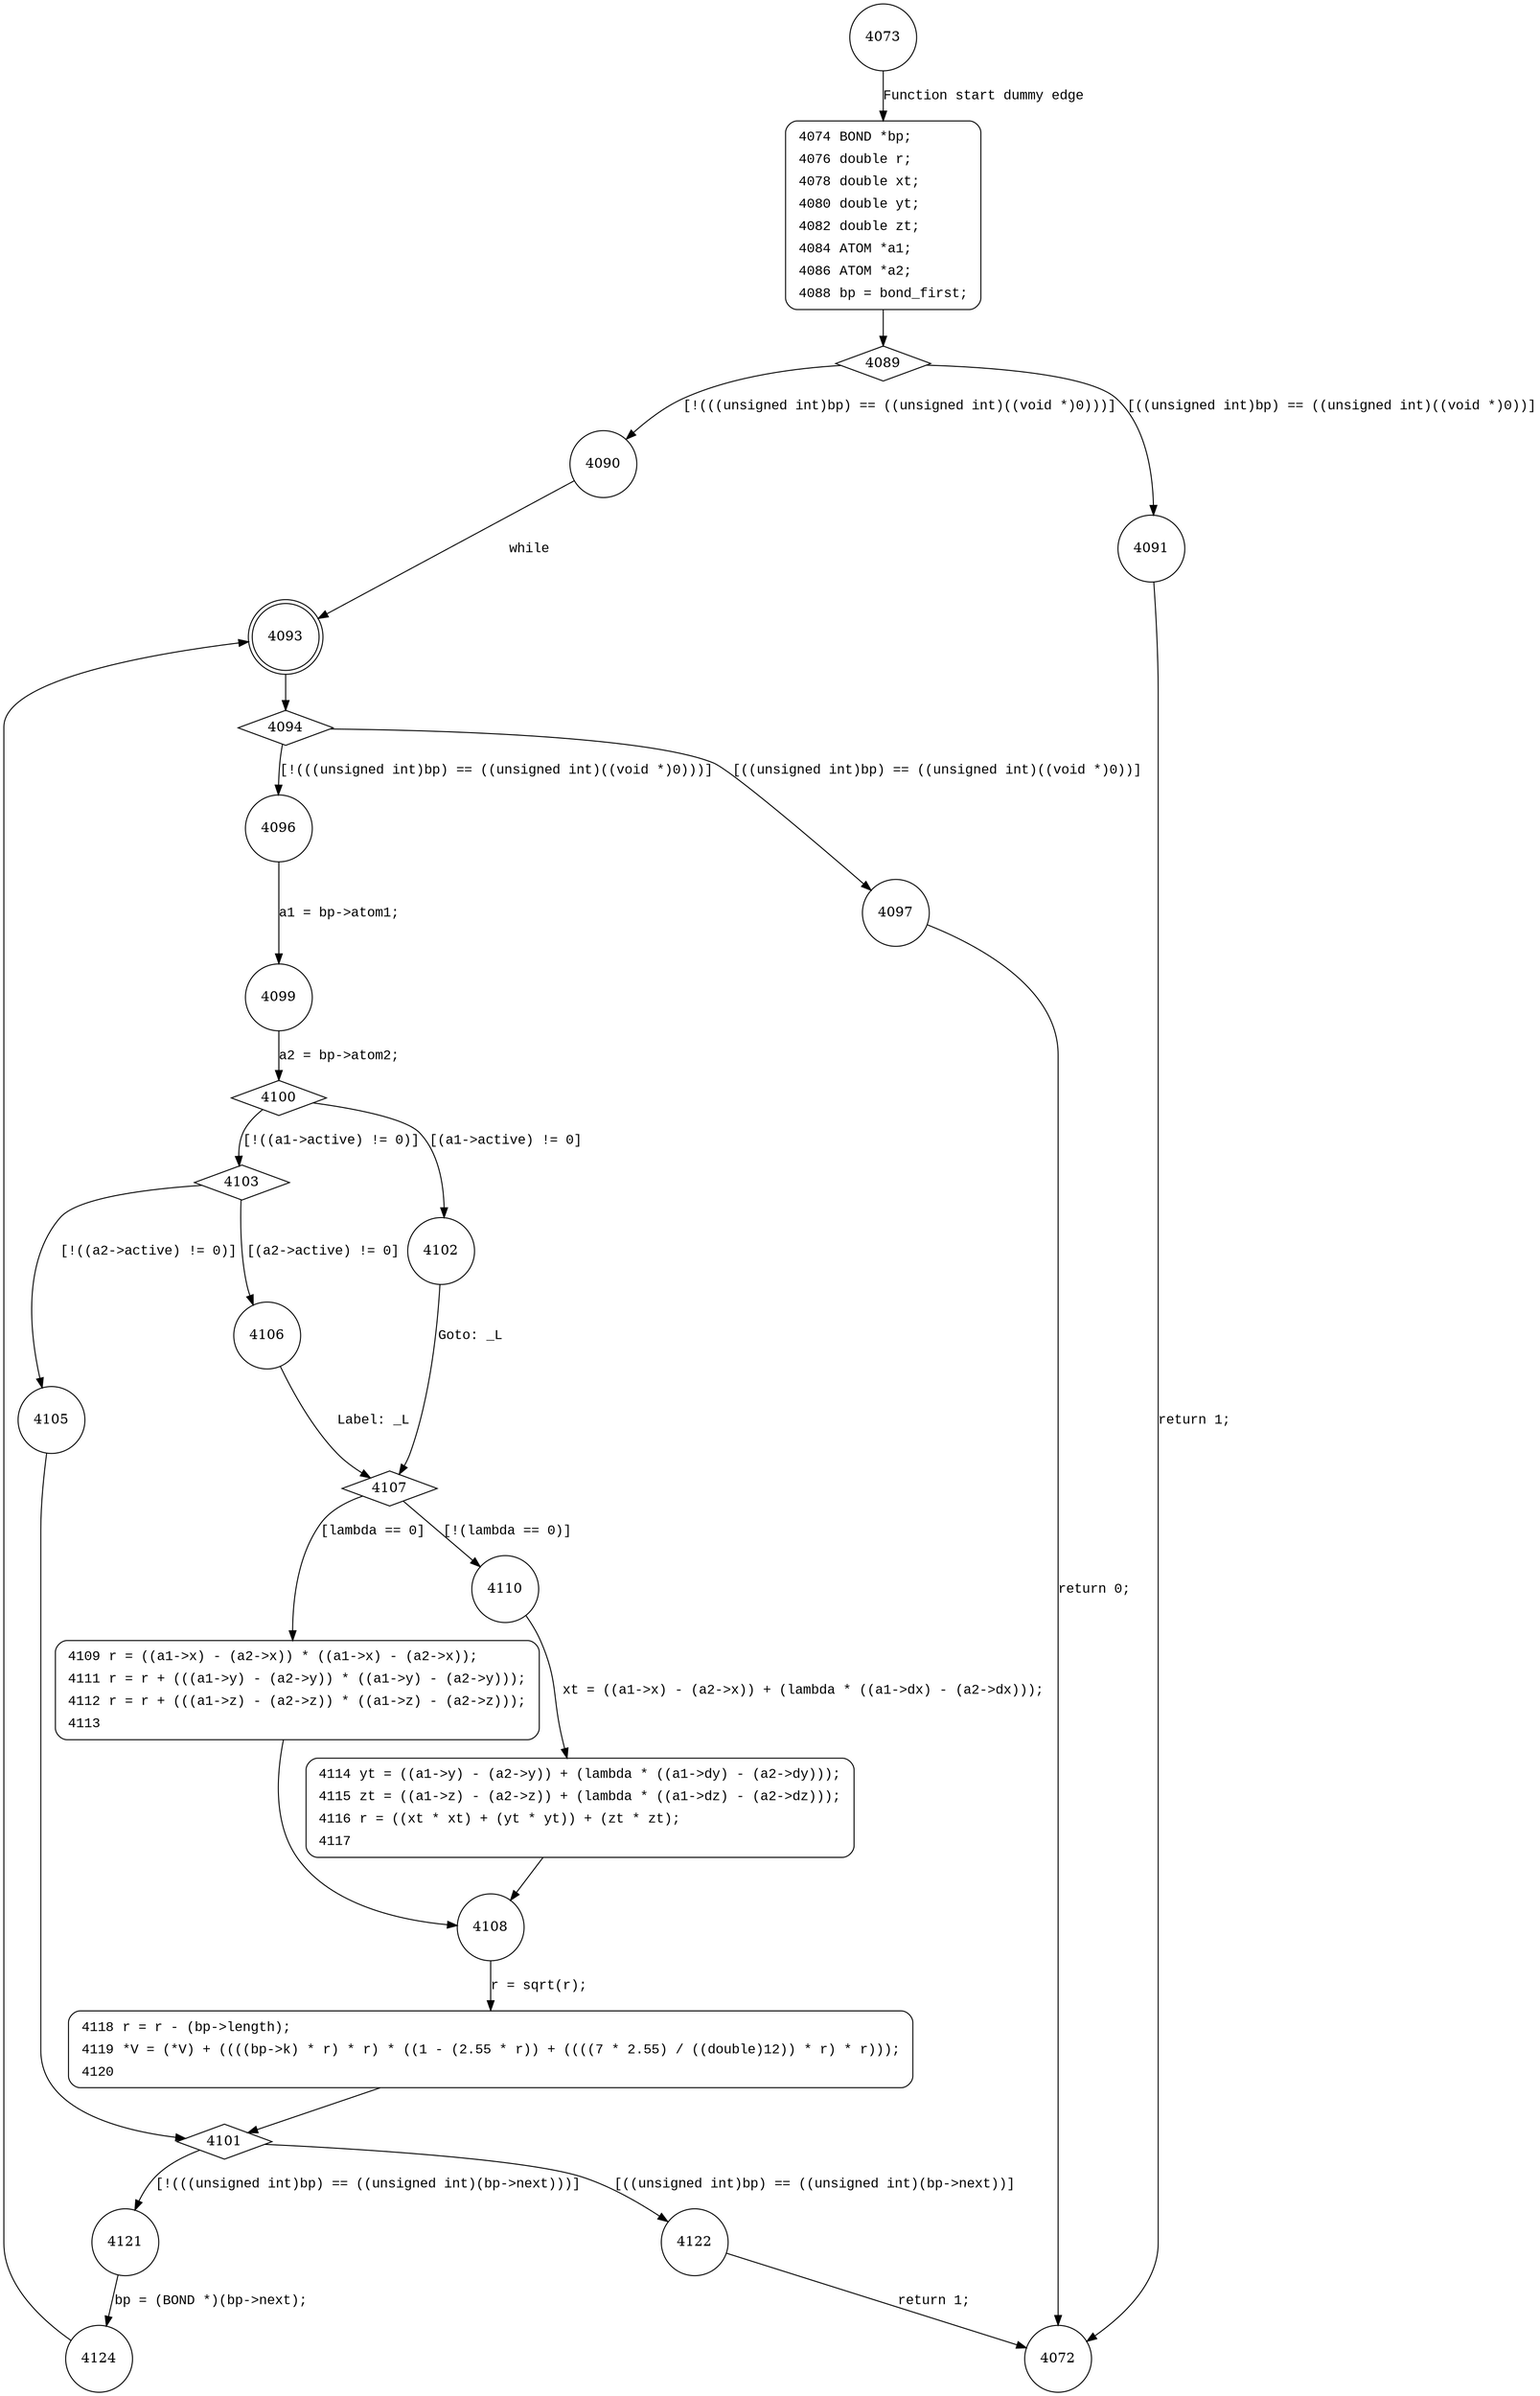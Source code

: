 digraph v_mmbond {
4073 [shape="circle"]
4074 [shape="circle"]
4089 [shape="diamond"]
4090 [shape="circle"]
4091 [shape="circle"]
4093 [shape="doublecircle"]
4094 [shape="diamond"]
4096 [shape="circle"]
4097 [shape="circle"]
4099 [shape="circle"]
4100 [shape="diamond"]
4103 [shape="diamond"]
4102 [shape="circle"]
4107 [shape="diamond"]
4110 [shape="circle"]
4109 [shape="circle"]
4108 [shape="circle"]
4118 [shape="circle"]
4101 [shape="diamond"]
4121 [shape="circle"]
4122 [shape="circle"]
4124 [shape="circle"]
4114 [shape="circle"]
4105 [shape="circle"]
4106 [shape="circle"]
4072 [shape="circle"]
4074 [style="filled,bold" penwidth="1" fillcolor="white" fontname="Courier New" shape="Mrecord" label=<<table border="0" cellborder="0" cellpadding="3" bgcolor="white"><tr><td align="right">4074</td><td align="left">BOND *bp;</td></tr><tr><td align="right">4076</td><td align="left">double r;</td></tr><tr><td align="right">4078</td><td align="left">double xt;</td></tr><tr><td align="right">4080</td><td align="left">double yt;</td></tr><tr><td align="right">4082</td><td align="left">double zt;</td></tr><tr><td align="right">4084</td><td align="left">ATOM *a1;</td></tr><tr><td align="right">4086</td><td align="left">ATOM *a2;</td></tr><tr><td align="right">4088</td><td align="left">bp = bond_first;</td></tr></table>>]
4074 -> 4089[label=""]
4109 [style="filled,bold" penwidth="1" fillcolor="white" fontname="Courier New" shape="Mrecord" label=<<table border="0" cellborder="0" cellpadding="3" bgcolor="white"><tr><td align="right">4109</td><td align="left">r = ((a1-&gt;x) - (a2-&gt;x)) * ((a1-&gt;x) - (a2-&gt;x));</td></tr><tr><td align="right">4111</td><td align="left">r = r + (((a1-&gt;y) - (a2-&gt;y)) * ((a1-&gt;y) - (a2-&gt;y)));</td></tr><tr><td align="right">4112</td><td align="left">r = r + (((a1-&gt;z) - (a2-&gt;z)) * ((a1-&gt;z) - (a2-&gt;z)));</td></tr><tr><td align="right">4113</td><td align="left"></td></tr></table>>]
4109 -> 4108[label=""]
4118 [style="filled,bold" penwidth="1" fillcolor="white" fontname="Courier New" shape="Mrecord" label=<<table border="0" cellborder="0" cellpadding="3" bgcolor="white"><tr><td align="right">4118</td><td align="left">r = r - (bp-&gt;length);</td></tr><tr><td align="right">4119</td><td align="left">*V = (*V) + ((((bp-&gt;k) * r) * r) * ((1 - (2.55 * r)) + ((((7 * 2.55) / ((double)12)) * r) * r)));</td></tr><tr><td align="right">4120</td><td align="left"></td></tr></table>>]
4118 -> 4101[label=""]
4114 [style="filled,bold" penwidth="1" fillcolor="white" fontname="Courier New" shape="Mrecord" label=<<table border="0" cellborder="0" cellpadding="3" bgcolor="white"><tr><td align="right">4114</td><td align="left">yt = ((a1-&gt;y) - (a2-&gt;y)) + (lambda * ((a1-&gt;dy) - (a2-&gt;dy)));</td></tr><tr><td align="right">4115</td><td align="left">zt = ((a1-&gt;z) - (a2-&gt;z)) + (lambda * ((a1-&gt;dz) - (a2-&gt;dz)));</td></tr><tr><td align="right">4116</td><td align="left">r = ((xt * xt) + (yt * yt)) + (zt * zt);</td></tr><tr><td align="right">4117</td><td align="left"></td></tr></table>>]
4114 -> 4108[label=""]
4073 -> 4074 [label="Function start dummy edge" fontname="Courier New"]
4089 -> 4090 [label="[!(((unsigned int)bp) == ((unsigned int)((void *)0)))]" fontname="Courier New"]
4089 -> 4091 [label="[((unsigned int)bp) == ((unsigned int)((void *)0))]" fontname="Courier New"]
4090 -> 4093 [label="while" fontname="Courier New"]
4093 -> 4094 [label="" fontname="Courier New"]
4094 -> 4096 [label="[!(((unsigned int)bp) == ((unsigned int)((void *)0)))]" fontname="Courier New"]
4094 -> 4097 [label="[((unsigned int)bp) == ((unsigned int)((void *)0))]" fontname="Courier New"]
4096 -> 4099 [label="a1 = bp->atom1;" fontname="Courier New"]
4100 -> 4103 [label="[!((a1->active) != 0)]" fontname="Courier New"]
4100 -> 4102 [label="[(a1->active) != 0]" fontname="Courier New"]
4107 -> 4110 [label="[!(lambda == 0)]" fontname="Courier New"]
4107 -> 4109 [label="[lambda == 0]" fontname="Courier New"]
4108 -> 4118 [label="r = sqrt(r);" fontname="Courier New"]
4101 -> 4121 [label="[!(((unsigned int)bp) == ((unsigned int)(bp->next)))]" fontname="Courier New"]
4101 -> 4122 [label="[((unsigned int)bp) == ((unsigned int)(bp->next))]" fontname="Courier New"]
4121 -> 4124 [label="bp = (BOND *)(bp->next);" fontname="Courier New"]
4110 -> 4114 [label="xt = ((a1->x) - (a2->x)) + (lambda * ((a1->dx) - (a2->dx)));" fontname="Courier New"]
4103 -> 4105 [label="[!((a2->active) != 0)]" fontname="Courier New"]
4103 -> 4106 [label="[(a2->active) != 0]" fontname="Courier New"]
4105 -> 4101 [label="" fontname="Courier New"]
4091 -> 4072 [label="return 1;" fontname="Courier New"]
4097 -> 4072 [label="return 0;" fontname="Courier New"]
4099 -> 4100 [label="a2 = bp->atom2;" fontname="Courier New"]
4102 -> 4107 [label="Goto: _L" fontname="Courier New"]
4122 -> 4072 [label="return 1;" fontname="Courier New"]
4124 -> 4093 [label="" fontname="Courier New"]
4106 -> 4107 [label="Label: _L" fontname="Courier New"]
}